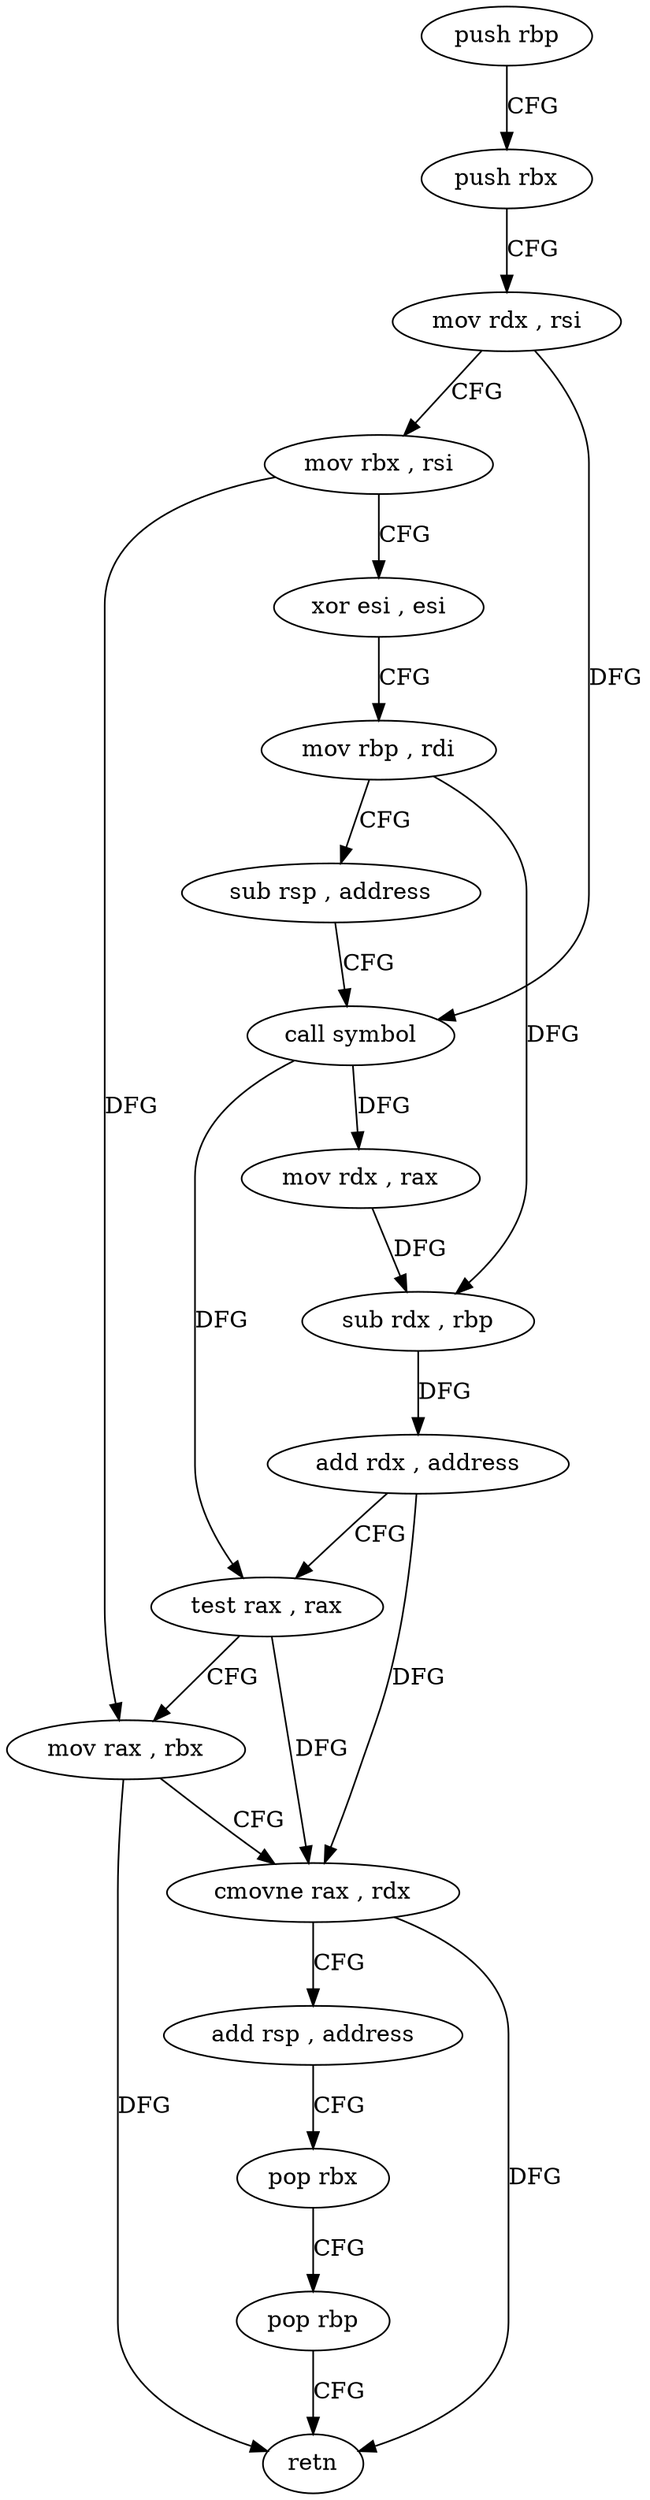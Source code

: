 digraph "func" {
"4379456" [label = "push rbp" ]
"4379457" [label = "push rbx" ]
"4379458" [label = "mov rdx , rsi" ]
"4379461" [label = "mov rbx , rsi" ]
"4379464" [label = "xor esi , esi" ]
"4379466" [label = "mov rbp , rdi" ]
"4379469" [label = "sub rsp , address" ]
"4379473" [label = "call symbol" ]
"4379478" [label = "mov rdx , rax" ]
"4379481" [label = "sub rdx , rbp" ]
"4379484" [label = "add rdx , address" ]
"4379488" [label = "test rax , rax" ]
"4379491" [label = "mov rax , rbx" ]
"4379494" [label = "cmovne rax , rdx" ]
"4379498" [label = "add rsp , address" ]
"4379502" [label = "pop rbx" ]
"4379503" [label = "pop rbp" ]
"4379504" [label = "retn" ]
"4379456" -> "4379457" [ label = "CFG" ]
"4379457" -> "4379458" [ label = "CFG" ]
"4379458" -> "4379461" [ label = "CFG" ]
"4379458" -> "4379473" [ label = "DFG" ]
"4379461" -> "4379464" [ label = "CFG" ]
"4379461" -> "4379491" [ label = "DFG" ]
"4379464" -> "4379466" [ label = "CFG" ]
"4379466" -> "4379469" [ label = "CFG" ]
"4379466" -> "4379481" [ label = "DFG" ]
"4379469" -> "4379473" [ label = "CFG" ]
"4379473" -> "4379478" [ label = "DFG" ]
"4379473" -> "4379488" [ label = "DFG" ]
"4379478" -> "4379481" [ label = "DFG" ]
"4379481" -> "4379484" [ label = "DFG" ]
"4379484" -> "4379488" [ label = "CFG" ]
"4379484" -> "4379494" [ label = "DFG" ]
"4379488" -> "4379491" [ label = "CFG" ]
"4379488" -> "4379494" [ label = "DFG" ]
"4379491" -> "4379494" [ label = "CFG" ]
"4379491" -> "4379504" [ label = "DFG" ]
"4379494" -> "4379498" [ label = "CFG" ]
"4379494" -> "4379504" [ label = "DFG" ]
"4379498" -> "4379502" [ label = "CFG" ]
"4379502" -> "4379503" [ label = "CFG" ]
"4379503" -> "4379504" [ label = "CFG" ]
}
